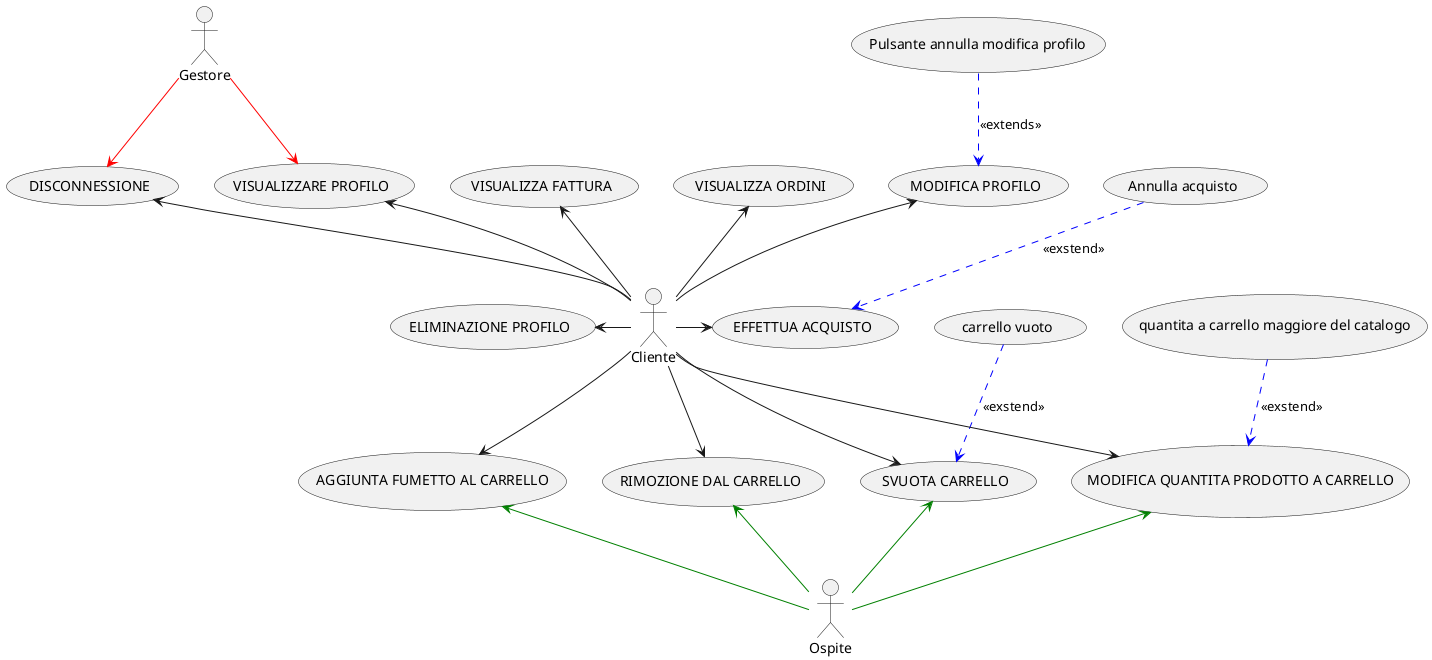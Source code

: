 @startuml Basic Sample
Actor Cliente as clienteActor
Actor Ospite as ospiteActor
Actor Gestore as gestoreActor

"DISCONNESSIONE" as (disconnessioneCase)
"VISUALIZZARE PROFILO" as (visulizzaProfiloCase)
"MODIFICA PROFILO" as (modificaProfiloCase)
"Pulsante annulla modifica profilo" as (exceptionMKodificaProfiloCase)
"ELIMINAZIONE PROFILO" as (eliminaProfiloCase)
"VISUALIZZA ORDINI" as (visualizzaOrdiniCase)
"VISUALIZZA FATTURA" as (visualizzaFatturaCase)
"EFFETTUA ACQUISTO" as (effettuaAcquistoCase)
"Annulla acquisto" as (exceptionAcquistoCase)
"AGGIUNTA FUMETTO AL CARRELLO" as (aggiuntaCarrelloCase)
"RIMOZIONE DAL CARRELLO" as (rimozioneCarrelloCase)
"SVUOTA CARRELLO" as (svuotaCarrelloCase)
"carrello vuoto" as (exceptionCarrelloCase)
"MODIFICA QUANTITA PRODOTTO A CARRELLO" as (quantitaCarrelloCase)
"quantita a carrello maggiore del catalogo" as (exceptionQuantitaCarrelloCase)

exceptionMKodificaProfiloCase .[#blue].> modificaProfiloCase : <<extends>>
exceptionAcquistoCase .[#blue].> effettuaAcquistoCase : <<exstend>>
exceptionCarrelloCase .[#blue].> svuotaCarrelloCase : <<exstend>>
exceptionQuantitaCarrelloCase .[#blue].> quantitaCarrelloCase : <<exstend>>

clienteActor -up-> disconnessioneCase
clienteActor -up-> visulizzaProfiloCase
clienteActor -up-> modificaProfiloCase
clienteActor -left-> eliminaProfiloCase
clienteActor -up-> visualizzaOrdiniCase
clienteActor -up-> visualizzaFatturaCase
clienteActor -right-> effettuaAcquistoCase
clienteActor -down-> aggiuntaCarrelloCase
clienteActor -down-> rimozioneCarrelloCase
clienteActor -down-> svuotaCarrelloCase
clienteActor -down-> quantitaCarrelloCase

ospiteActor -[#green]up-> aggiuntaCarrelloCase
ospiteActor -[#green]up-> rimozioneCarrelloCase
ospiteActor -[#green]up-> svuotaCarrelloCase
ospiteActor -[#green]up-> quantitaCarrelloCase

gestoreActor -[#red]down-> disconnessioneCase
gestoreActor -[#red]down-> visulizzaProfiloCase
@enduml